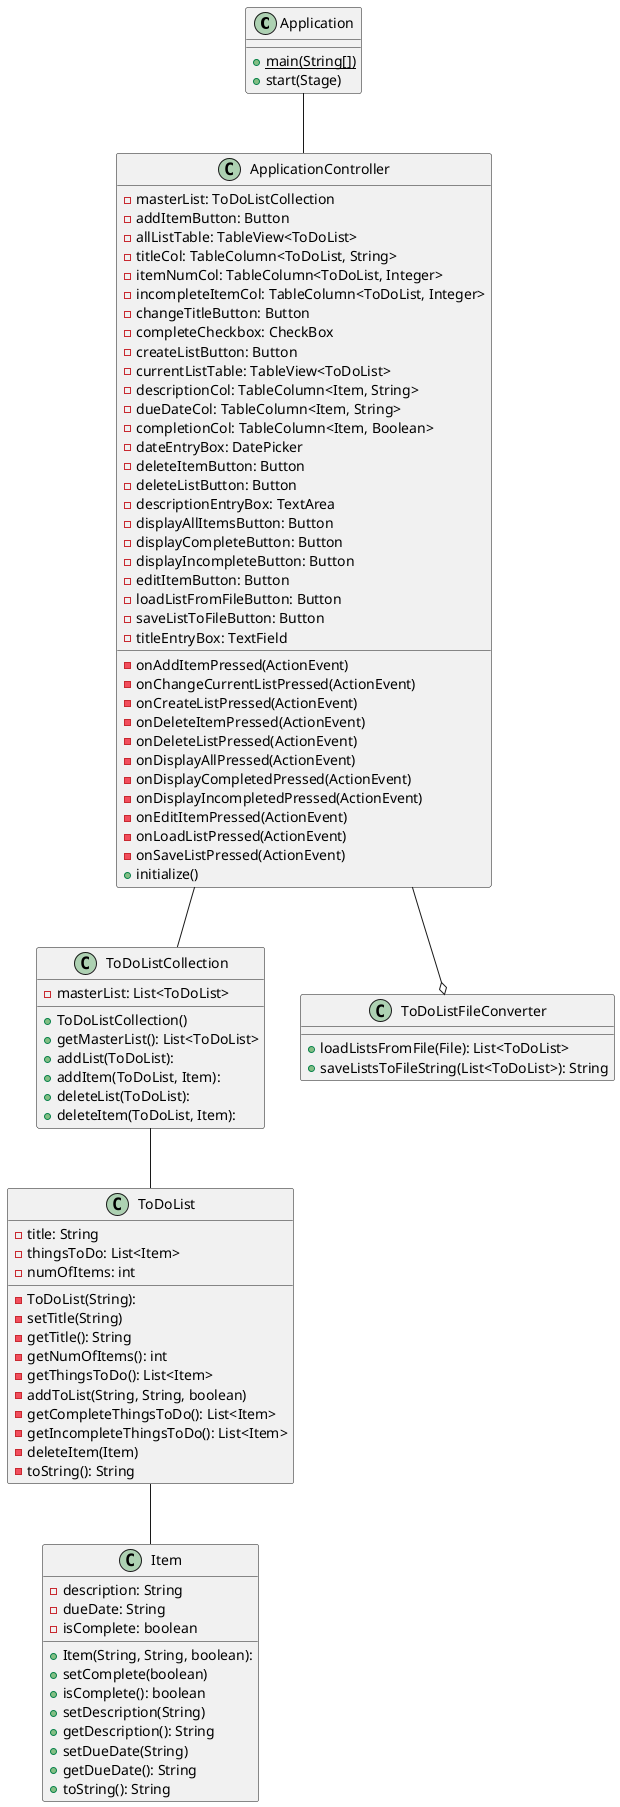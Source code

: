 @startuml

class Application {
    'methods
    +main(String[]) {static}
    +start(Stage)
}

class ApplicationController {
    'attributes
    -masterList: ToDoListCollection
    -addItemButton: Button
    -allListTable: TableView<ToDoList>
    -titleCol: TableColumn<ToDoList, String>
    -itemNumCol: TableColumn<ToDoList, Integer>
    -incompleteItemCol: TableColumn<ToDoList, Integer>
    -changeTitleButton: Button
    -completeCheckbox: CheckBox
    -createListButton: Button
    -currentListTable: TableView<ToDoList>
    -descriptionCol: TableColumn<Item, String>
    -dueDateCol: TableColumn<Item, String>
    -completionCol: TableColumn<Item, Boolean>
    -dateEntryBox: DatePicker
    -deleteItemButton: Button
    -deleteListButton: Button
    -descriptionEntryBox: TextArea
    -displayAllItemsButton: Button
    -displayCompleteButton: Button
    -displayIncompleteButton: Button
    -editItemButton: Button
    -loadListFromFileButton: Button
    -saveListToFileButton: Button
    -titleEntryBox: TextField
    'methods
    -onAddItemPressed(ActionEvent)
    -onChangeCurrentListPressed(ActionEvent)
    -onCreateListPressed(ActionEvent)
    -onDeleteItemPressed(ActionEvent)
    -onDeleteListPressed(ActionEvent)
    -onDisplayAllPressed(ActionEvent)
    -onDisplayCompletedPressed(ActionEvent)
    -onDisplayIncompletedPressed(ActionEvent)
    -onEditItemPressed(ActionEvent)
    -onLoadListPressed(ActionEvent)
    -onSaveListPressed(ActionEvent)
    +initialize()
}

class Item {
    'attributes
    -description: String
    -dueDate: String
    -isComplete: boolean
    'methods
    +Item(String, String, boolean):
    +setComplete(boolean)
    +isComplete(): boolean
    +setDescription(String)
    +getDescription(): String
    +setDueDate(String)
    +getDueDate(): String
    +toString(): String
}

class ToDoList {
    'attributes
    -title: String
    -thingsToDo: List<Item>
    -numOfItems: int
    'methods
    -ToDoList(String):
    -setTitle(String)
    -getTitle(): String
    -getNumOfItems(): int
    -getThingsToDo(): List<Item>
    -addToList(String, String, boolean)
    -getCompleteThingsToDo(): List<Item>
    -getIncompleteThingsToDo(): List<Item>
    -deleteItem(Item)
    -toString(): String
}

class ToDoListCollection {
    'attributes
    -masterList: List<ToDoList>
    'methods
    +ToDoListCollection()
    +getMasterList(): List<ToDoList>
    +addList(ToDoList):
    +addItem(ToDoList, Item):
    +deleteList(ToDoList):
    +deleteItem(ToDoList, Item):
}

class ToDoListFileConverter {
    'methods
    +loadListsFromFile(File): List<ToDoList>
    +saveListsToFileString(List<ToDoList>): String
}

Application -- ApplicationController
ApplicationController -- ToDoListCollection
ApplicationController --o ToDoListFileConverter
ToDoListCollection -- ToDoList
ToDoList -- Item
@enduml